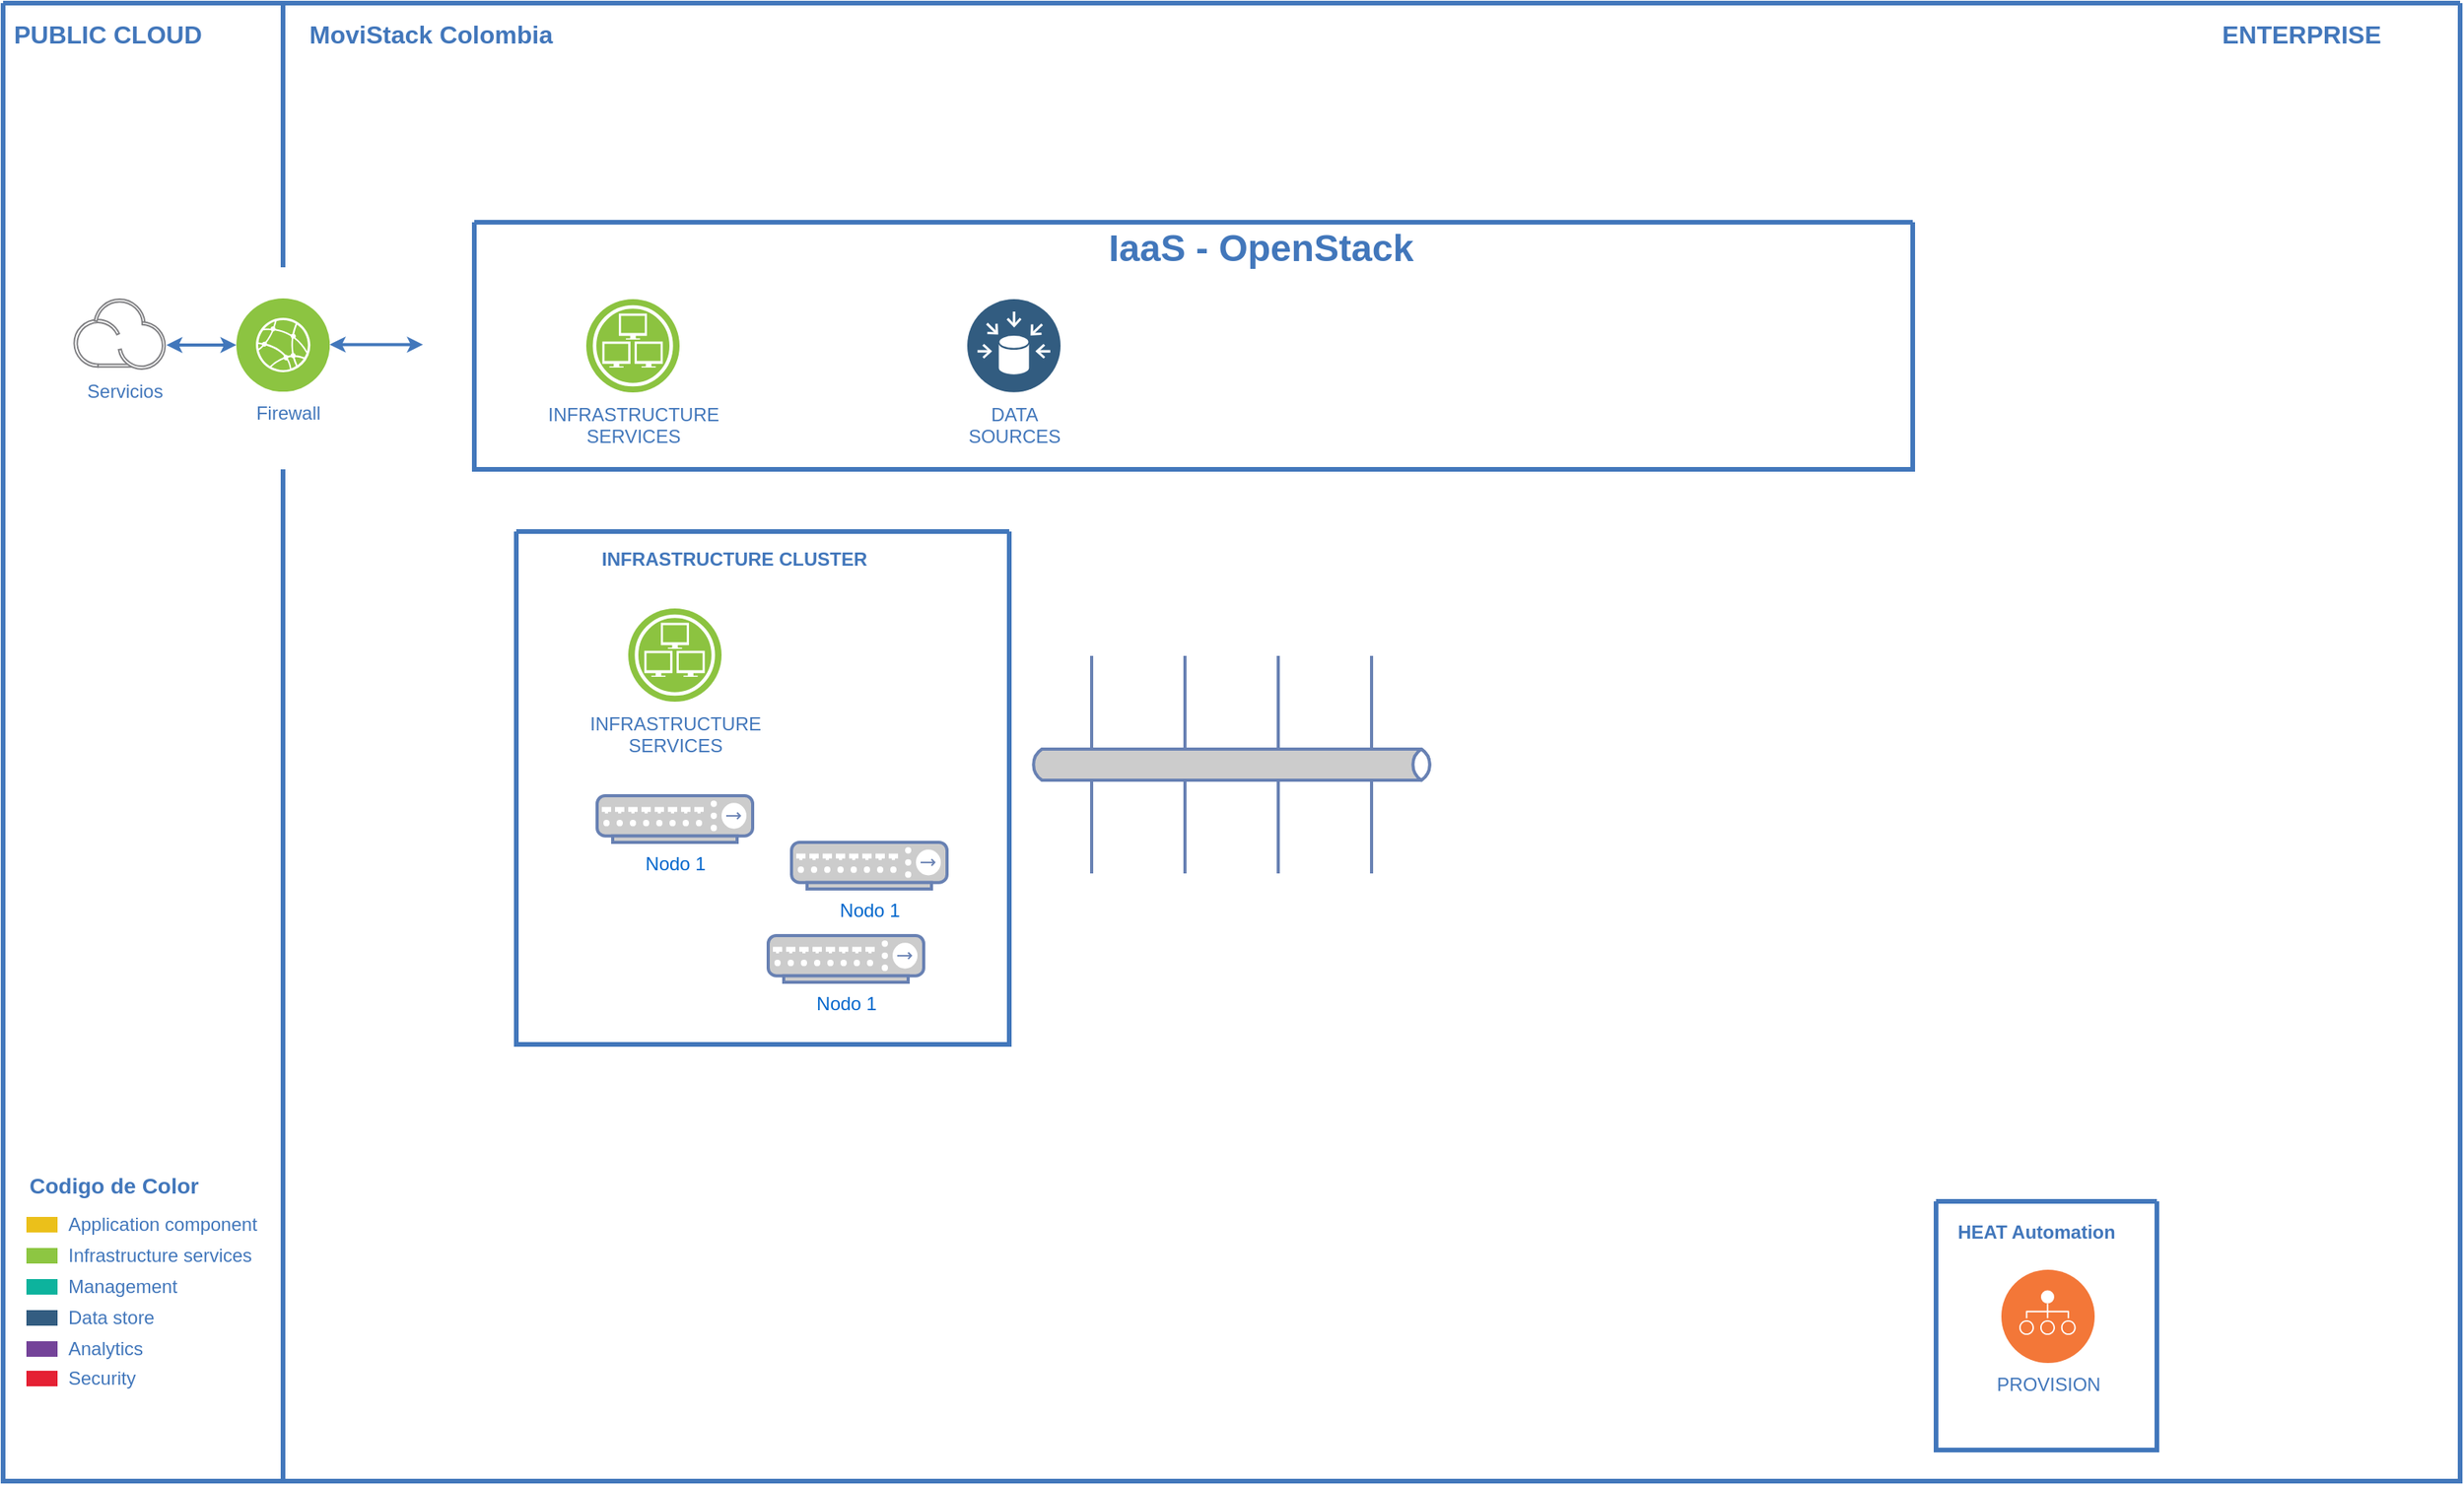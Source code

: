 <mxfile version="13.9.2" type="github">
  <diagram id="2f404044-711c-603c-8f00-f6bb4c023d3c" name="Page-1">
    <mxGraphModel dx="1022" dy="755" grid="1" gridSize="10" guides="1" tooltips="1" connect="1" arrows="1" fold="1" page="1" pageScale="1" pageWidth="827" pageHeight="1169" background="#ffffff" math="0" shadow="0">
      <root>
        <mxCell id="0" />
        <mxCell id="1" parent="0" />
        <mxCell id="63" value="d" style="swimlane;shadow=0;strokeColor=#4277BB;fillColor=#ffffff;fontColor=none;align=right;startSize=0;collapsible=0;noLabel=1;strokeWidth=3;" parent="1" vertex="1">
          <mxGeometry x="120" y="660" width="1580" height="951" as="geometry" />
        </mxCell>
        <mxCell id="102" value="PUBLIC CLOUD" style="text;html=1;align=left;verticalAlign=middle;fontColor=#4277BB;shadow=0;dashed=0;strokeColor=none;fillColor=none;labelBackgroundColor=none;fontStyle=1;fontSize=16;spacingLeft=5;" parent="63" vertex="1">
          <mxGeometry y="10" width="150" height="20" as="geometry" />
        </mxCell>
        <mxCell id="103" value="" style="line;strokeWidth=3;direction=south;html=1;shadow=0;labelBackgroundColor=none;fillColor=none;gradientColor=none;fontSize=12;fontColor=#4277BB;align=right;strokeColor=#4277BB;" parent="63" vertex="1">
          <mxGeometry x="175" y="1" width="10" height="169" as="geometry" />
        </mxCell>
        <mxCell id="107" value="&lt;div&gt;MoviStack Colombia&lt;br&gt;&lt;/div&gt;" style="text;html=1;align=left;verticalAlign=middle;fontColor=#4277BB;shadow=0;dashed=0;strokeColor=none;fillColor=none;labelBackgroundColor=none;fontStyle=1;fontSize=16;spacingLeft=5;" parent="63" vertex="1">
          <mxGeometry x="190" y="10" width="150" height="20" as="geometry" />
        </mxCell>
        <mxCell id="108" value="ENTERPRISE" style="text;html=1;align=left;verticalAlign=middle;fontColor=#4277BB;shadow=0;dashed=0;strokeColor=none;fillColor=none;labelBackgroundColor=none;fontStyle=1;fontSize=16;spacingLeft=5;" parent="63" vertex="1">
          <mxGeometry x="1420" y="10" width="140" height="20" as="geometry" />
        </mxCell>
        <mxCell id="109" value="Application component" style="rounded=0;html=1;shadow=0;labelBackgroundColor=none;strokeColor=none;strokeWidth=2;fillColor=#EBC01A;gradientColor=none;fontSize=12;fontColor=#4277BB;align=left;labelPosition=right;verticalLabelPosition=middle;verticalAlign=middle;spacingLeft=5;" parent="63" vertex="1">
          <mxGeometry x="15" y="781" width="20" height="10" as="geometry" />
        </mxCell>
        <mxCell id="110" value="Infrastructure services" style="rounded=0;html=1;shadow=0;labelBackgroundColor=none;strokeColor=none;strokeWidth=2;fillColor=#8DC642;gradientColor=none;fontSize=12;fontColor=#4277BB;align=left;labelPosition=right;verticalLabelPosition=middle;verticalAlign=middle;spacingLeft=5;" parent="63" vertex="1">
          <mxGeometry x="15" y="801" width="20" height="10" as="geometry" />
        </mxCell>
        <mxCell id="111" value="Management" style="rounded=0;html=1;shadow=0;labelBackgroundColor=none;strokeColor=none;strokeWidth=2;fillColor=#0DB39D;gradientColor=none;fontSize=12;fontColor=#4277BB;align=left;labelPosition=right;verticalLabelPosition=middle;verticalAlign=middle;spacingLeft=5;" parent="63" vertex="1">
          <mxGeometry x="15" y="821" width="20" height="10" as="geometry" />
        </mxCell>
        <mxCell id="112" value="Data store" style="rounded=0;html=1;shadow=0;labelBackgroundColor=none;strokeColor=none;strokeWidth=2;fillColor=#335D81;gradientColor=none;fontSize=12;fontColor=#4277BB;align=left;labelPosition=right;verticalLabelPosition=middle;verticalAlign=middle;spacingLeft=5;" parent="63" vertex="1">
          <mxGeometry x="15" y="841" width="20" height="10" as="geometry" />
        </mxCell>
        <mxCell id="113" value="Analytics" style="rounded=0;html=1;shadow=0;labelBackgroundColor=none;strokeColor=none;strokeWidth=2;fillColor=#744399;gradientColor=none;fontSize=12;fontColor=#4277BB;align=left;labelPosition=right;verticalLabelPosition=middle;verticalAlign=middle;spacingLeft=5;" parent="63" vertex="1">
          <mxGeometry x="15" y="861" width="20" height="10" as="geometry" />
        </mxCell>
        <mxCell id="115" value="Security" style="rounded=0;html=1;shadow=0;labelBackgroundColor=none;strokeColor=none;strokeWidth=2;fillColor=#E52134;gradientColor=none;fontSize=12;fontColor=#4277BB;align=left;labelPosition=right;verticalLabelPosition=middle;verticalAlign=middle;spacingLeft=5;" parent="63" vertex="1">
          <mxGeometry x="15" y="880" width="20" height="10" as="geometry" />
        </mxCell>
        <mxCell id="117" value="Codigo de Color" style="text;html=1;align=left;verticalAlign=middle;fontColor=#4277BB;shadow=0;dashed=0;strokeColor=none;fillColor=none;labelBackgroundColor=none;fontStyle=1;fontSize=14;spacingLeft=0;" parent="63" vertex="1">
          <mxGeometry x="15" y="751" width="150" height="20" as="geometry" />
        </mxCell>
        <mxCell id="189" style="edgeStyle=orthogonalEdgeStyle;rounded=0;html=1;labelBackgroundColor=#ffffff;startArrow=classic;startFill=1;startSize=4;endSize=4;jettySize=auto;orthogonalLoop=1;strokeColor=#4277BB;strokeWidth=2;fontSize=12;fontColor=#4277BB;" parent="63" target="119" edge="1">
          <mxGeometry relative="1" as="geometry">
            <mxPoint x="270" y="219.714" as="sourcePoint" />
            <Array as="points">
              <mxPoint x="250" y="220" />
              <mxPoint x="250" y="220" />
            </Array>
          </mxGeometry>
        </mxCell>
        <mxCell id="188" style="edgeStyle=orthogonalEdgeStyle;rounded=0;html=1;labelBackgroundColor=#ffffff;startArrow=classic;startFill=1;startSize=4;endSize=4;jettySize=auto;orthogonalLoop=1;strokeColor=#4277BB;strokeWidth=2;fontSize=12;fontColor=#4277BB;" parent="63" source="119" edge="1">
          <mxGeometry relative="1" as="geometry">
            <mxPoint x="105" y="220" as="targetPoint" />
          </mxGeometry>
        </mxCell>
        <mxCell id="119" value="Firewall" style="aspect=fixed;perimeter=ellipsePerimeter;html=1;align=center;shadow=0;image;image=img/lib/ibm/infrastructure/edge_services.svg;labelBackgroundColor=none;strokeColor=none;strokeWidth=2;fillColor=#808080;gradientColor=none;fontSize=12;fontColor=#4277BB;rounded=0;verticalAlign=top;spacingLeft=5;" parent="63" vertex="1">
          <mxGeometry x="150" y="190" width="60" height="60" as="geometry" />
        </mxCell>
        <mxCell id="160" value="&lt;div&gt;Servicios&lt;/div&gt;" style="aspect=fixed;perimeter=ellipsePerimeter;html=1;align=center;shadow=0;image;image=img/lib/ibm/miscellaneous/ibm_public_cloud.svg;labelBackgroundColor=none;strokeColor=none;strokeWidth=2;fillColor=#808080;gradientColor=none;fontSize=12;fontColor=#4277BB;rounded=0;verticalAlign=top;spacingLeft=5;labelPosition=center;verticalLabelPosition=bottom;" parent="63" vertex="1">
          <mxGeometry x="45" y="190" width="60" height="46" as="geometry" />
        </mxCell>
        <mxCell id="185" style="edgeStyle=orthogonalEdgeStyle;rounded=0;html=1;exitX=0.75;exitY=0;entryX=0.75;entryY=0;labelBackgroundColor=#ffffff;startArrow=classic;startFill=1;startSize=4;endSize=4;jettySize=auto;orthogonalLoop=1;strokeColor=#EDC11C;strokeWidth=2;fontSize=12;fontColor=#4277BB;" parent="63" edge="1">
          <mxGeometry relative="1" as="geometry">
            <mxPoint x="88.416" y="193.167" as="sourcePoint" />
            <mxPoint x="88.416" y="193.167" as="targetPoint" />
          </mxGeometry>
        </mxCell>
        <mxCell id="190" value="" style="line;strokeWidth=3;direction=south;html=1;shadow=0;labelBackgroundColor=none;fillColor=none;gradientColor=none;fontSize=12;fontColor=#4277BB;align=right;strokeColor=#4277BB;" parent="63" vertex="1">
          <mxGeometry x="175" y="300" width="10" height="650" as="geometry" />
        </mxCell>
        <mxCell id="98" value="" style="swimlane;shadow=0;labelBackgroundColor=#007FFF;strokeColor=#4277BB;fillColor=none;gradientColor=none;fontColor=#000000;align=right;collapsible=0;startSize=0;strokeWidth=3;" parent="63" vertex="1">
          <mxGeometry x="1243" y="771" width="142" height="160" as="geometry" />
        </mxCell>
        <mxCell id="180" value="PROVISION" style="aspect=fixed;perimeter=ellipsePerimeter;html=1;align=center;shadow=0;dashed=0;image;image=img/lib/ibm/devops/provision.svg;labelBackgroundColor=none;strokeColor=#4277BB;strokeWidth=2;fillColor=none;gradientColor=none;fontSize=12;fontColor=#4277BB;" parent="98" vertex="1">
          <mxGeometry x="42" y="44" width="60" height="60" as="geometry" />
        </mxCell>
        <mxCell id="184" value="HEAT Automation" style="text;html=1;align=left;verticalAlign=middle;fontColor=#4277BB;shadow=0;dashed=0;strokeColor=none;fillColor=none;labelBackgroundColor=none;fontStyle=1;fontSize=12;spacingLeft=5;" parent="98" vertex="1">
          <mxGeometry x="7" y="10" width="123" height="20" as="geometry" />
        </mxCell>
        <mxCell id="r0c3RGa3e9_HJlfcR4p_-203" value="" style="swimlane;shadow=0;labelBackgroundColor=#007FFF;strokeColor=#4277BB;fillColor=none;gradientColor=none;fontColor=#000000;align=right;collapsible=0;startSize=0;strokeWidth=3;" vertex="1" parent="63">
          <mxGeometry x="303" y="141" width="925" height="159" as="geometry" />
        </mxCell>
        <mxCell id="r0c3RGa3e9_HJlfcR4p_-204" value="INFRASTRUCTURE&lt;div&gt;SERVICES&lt;/div&gt;" style="aspect=fixed;perimeter=ellipsePerimeter;html=1;align=center;shadow=0;dashed=0;image;image=img/lib/ibm/infrastructure/infrastructure_services.svg;labelBackgroundColor=none;strokeColor=#4277BB;strokeWidth=2;fillColor=none;gradientColor=none;fontSize=12;fontColor=#4277BB;" vertex="1" parent="r0c3RGa3e9_HJlfcR4p_-203">
          <mxGeometry x="72" y="49.5" width="60" height="60" as="geometry" />
        </mxCell>
        <mxCell id="r0c3RGa3e9_HJlfcR4p_-205" value="DATA&lt;div&gt;SOURCES&lt;/div&gt;" style="aspect=fixed;perimeter=ellipsePerimeter;html=1;align=center;shadow=0;dashed=0;image;image=img/lib/ibm/data/data_sources.svg;labelBackgroundColor=none;strokeColor=#4277BB;strokeWidth=2;fillColor=none;gradientColor=none;fontSize=12;fontColor=#4277BB;" vertex="1" parent="r0c3RGa3e9_HJlfcR4p_-203">
          <mxGeometry x="317" y="49.5" width="60" height="60" as="geometry" />
        </mxCell>
        <mxCell id="r0c3RGa3e9_HJlfcR4p_-208" value="&lt;font style=&quot;font-size: 24px&quot;&gt;IaaS - OpenStack&lt;/font&gt;" style="text;html=1;align=left;verticalAlign=middle;fontColor=#4277BB;shadow=0;dashed=0;strokeColor=none;fillColor=none;labelBackgroundColor=none;fontStyle=1;fontSize=12;spacingLeft=5;" vertex="1" parent="r0c3RGa3e9_HJlfcR4p_-203">
          <mxGeometry x="401" y="-1" width="222" height="35" as="geometry" />
        </mxCell>
        <mxCell id="r0c3RGa3e9_HJlfcR4p_-210" value="" style="html=1;fillColor=#CCCCCC;strokeColor=#6881B3;gradientColor=none;gradientDirection=north;strokeWidth=2;shape=mxgraph.networks.bus;gradientColor=none;gradientDirection=north;fontColor=#ffffff;perimeter=backbonePerimeter;backboneSize=20;" vertex="1" parent="63">
          <mxGeometry x="660" y="480" width="260" height="20" as="geometry" />
        </mxCell>
        <mxCell id="r0c3RGa3e9_HJlfcR4p_-211" value="" style="strokeColor=#6881B3;edgeStyle=none;rounded=0;endArrow=none;html=1;strokeWidth=2;" edge="1" target="r0c3RGa3e9_HJlfcR4p_-210" parent="63">
          <mxGeometry relative="1" as="geometry">
            <mxPoint x="700" y="420" as="sourcePoint" />
          </mxGeometry>
        </mxCell>
        <mxCell id="r0c3RGa3e9_HJlfcR4p_-212" value="" style="strokeColor=#6881B3;edgeStyle=none;rounded=0;endArrow=none;html=1;strokeWidth=2;" edge="1" target="r0c3RGa3e9_HJlfcR4p_-210" parent="63">
          <mxGeometry relative="1" as="geometry">
            <mxPoint x="760" y="420" as="sourcePoint" />
          </mxGeometry>
        </mxCell>
        <mxCell id="r0c3RGa3e9_HJlfcR4p_-213" value="" style="strokeColor=#6881B3;edgeStyle=none;rounded=0;endArrow=none;html=1;strokeWidth=2;" edge="1" target="r0c3RGa3e9_HJlfcR4p_-210" parent="63">
          <mxGeometry relative="1" as="geometry">
            <mxPoint x="820" y="420" as="sourcePoint" />
          </mxGeometry>
        </mxCell>
        <mxCell id="r0c3RGa3e9_HJlfcR4p_-214" value="" style="strokeColor=#6881B3;edgeStyle=none;rounded=0;endArrow=none;html=1;strokeWidth=2;" edge="1" target="r0c3RGa3e9_HJlfcR4p_-210" parent="63">
          <mxGeometry relative="1" as="geometry">
            <mxPoint x="880" y="420" as="sourcePoint" />
          </mxGeometry>
        </mxCell>
        <mxCell id="r0c3RGa3e9_HJlfcR4p_-215" value="" style="strokeColor=#6881B3;edgeStyle=none;rounded=0;endArrow=none;html=1;strokeWidth=2;" edge="1" target="r0c3RGa3e9_HJlfcR4p_-210" parent="63">
          <mxGeometry relative="1" as="geometry">
            <mxPoint x="700" y="560" as="sourcePoint" />
          </mxGeometry>
        </mxCell>
        <mxCell id="r0c3RGa3e9_HJlfcR4p_-216" value="" style="strokeColor=#6881B3;edgeStyle=none;rounded=0;endArrow=none;html=1;strokeWidth=2;" edge="1" target="r0c3RGa3e9_HJlfcR4p_-210" parent="63">
          <mxGeometry relative="1" as="geometry">
            <mxPoint x="760" y="560" as="sourcePoint" />
          </mxGeometry>
        </mxCell>
        <mxCell id="r0c3RGa3e9_HJlfcR4p_-217" value="" style="strokeColor=#6881B3;edgeStyle=none;rounded=0;endArrow=none;html=1;strokeWidth=2;" edge="1" target="r0c3RGa3e9_HJlfcR4p_-210" parent="63">
          <mxGeometry relative="1" as="geometry">
            <mxPoint x="820" y="560" as="sourcePoint" />
          </mxGeometry>
        </mxCell>
        <mxCell id="r0c3RGa3e9_HJlfcR4p_-218" value="" style="strokeColor=#6881B3;edgeStyle=none;rounded=0;endArrow=none;html=1;strokeWidth=2;" edge="1" target="r0c3RGa3e9_HJlfcR4p_-210" parent="63">
          <mxGeometry relative="1" as="geometry">
            <mxPoint x="880" y="560" as="sourcePoint" />
          </mxGeometry>
        </mxCell>
        <mxCell id="174" value="" style="swimlane;shadow=0;labelBackgroundColor=#007FFF;strokeColor=#4277BB;fillColor=none;gradientColor=none;fontColor=#000000;align=right;collapsible=0;startSize=0;strokeWidth=3;" parent="63" vertex="1">
          <mxGeometry x="330" y="340" width="317" height="330" as="geometry" />
        </mxCell>
        <mxCell id="176" value="INFRASTRUCTURE&lt;div&gt;SERVICES&lt;/div&gt;" style="aspect=fixed;perimeter=ellipsePerimeter;html=1;align=center;shadow=0;dashed=0;image;image=img/lib/ibm/infrastructure/infrastructure_services.svg;labelBackgroundColor=none;strokeColor=#4277BB;strokeWidth=2;fillColor=none;gradientColor=none;fontSize=12;fontColor=#4277BB;" parent="174" vertex="1">
          <mxGeometry x="72" y="49.5" width="60" height="60" as="geometry" />
        </mxCell>
        <mxCell id="183" value="INFRASTRUCTURE CLUSTER" style="text;html=1;align=left;verticalAlign=middle;fontColor=#4277BB;shadow=0;dashed=0;strokeColor=none;fillColor=none;labelBackgroundColor=none;fontStyle=1;fontSize=12;spacingLeft=5;" parent="174" vertex="1">
          <mxGeometry x="47.5" width="192.5" height="35" as="geometry" />
        </mxCell>
        <mxCell id="r0c3RGa3e9_HJlfcR4p_-209" value="Nodo 1" style="fontColor=#0066CC;verticalAlign=top;verticalLabelPosition=bottom;labelPosition=center;align=center;html=1;outlineConnect=0;fillColor=#CCCCCC;strokeColor=#6881B3;gradientColor=none;gradientDirection=north;strokeWidth=2;shape=mxgraph.networks.hub;" vertex="1" parent="174">
          <mxGeometry x="52" y="170" width="100" height="30" as="geometry" />
        </mxCell>
        <mxCell id="r0c3RGa3e9_HJlfcR4p_-224" value="Nodo 1" style="fontColor=#0066CC;verticalAlign=top;verticalLabelPosition=bottom;labelPosition=center;align=center;html=1;outlineConnect=0;fillColor=#CCCCCC;strokeColor=#6881B3;gradientColor=none;gradientDirection=north;strokeWidth=2;shape=mxgraph.networks.hub;" vertex="1" parent="174">
          <mxGeometry x="162" y="260" width="100" height="30" as="geometry" />
        </mxCell>
        <mxCell id="r0c3RGa3e9_HJlfcR4p_-223" value="Nodo 1" style="fontColor=#0066CC;verticalAlign=top;verticalLabelPosition=bottom;labelPosition=center;align=center;html=1;outlineConnect=0;fillColor=#CCCCCC;strokeColor=#6881B3;gradientColor=none;gradientDirection=north;strokeWidth=2;shape=mxgraph.networks.hub;" vertex="1" parent="174">
          <mxGeometry x="177" y="200" width="100" height="30" as="geometry" />
        </mxCell>
      </root>
    </mxGraphModel>
  </diagram>
</mxfile>
